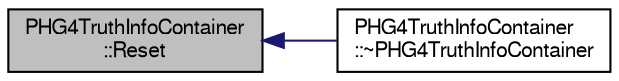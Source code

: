digraph "PHG4TruthInfoContainer::Reset"
{
  bgcolor="transparent";
  edge [fontname="FreeSans",fontsize="10",labelfontname="FreeSans",labelfontsize="10"];
  node [fontname="FreeSans",fontsize="10",shape=record];
  rankdir="LR";
  Node1 [label="PHG4TruthInfoContainer\l::Reset",height=0.2,width=0.4,color="black", fillcolor="grey75", style="filled" fontcolor="black"];
  Node1 -> Node2 [dir="back",color="midnightblue",fontsize="10",style="solid",fontname="FreeSans"];
  Node2 [label="PHG4TruthInfoContainer\l::~PHG4TruthInfoContainer",height=0.2,width=0.4,color="black",URL="$da/d6c/classPHG4TruthInfoContainer.html#af48174d217b5d7b032d349c392569d49"];
}
